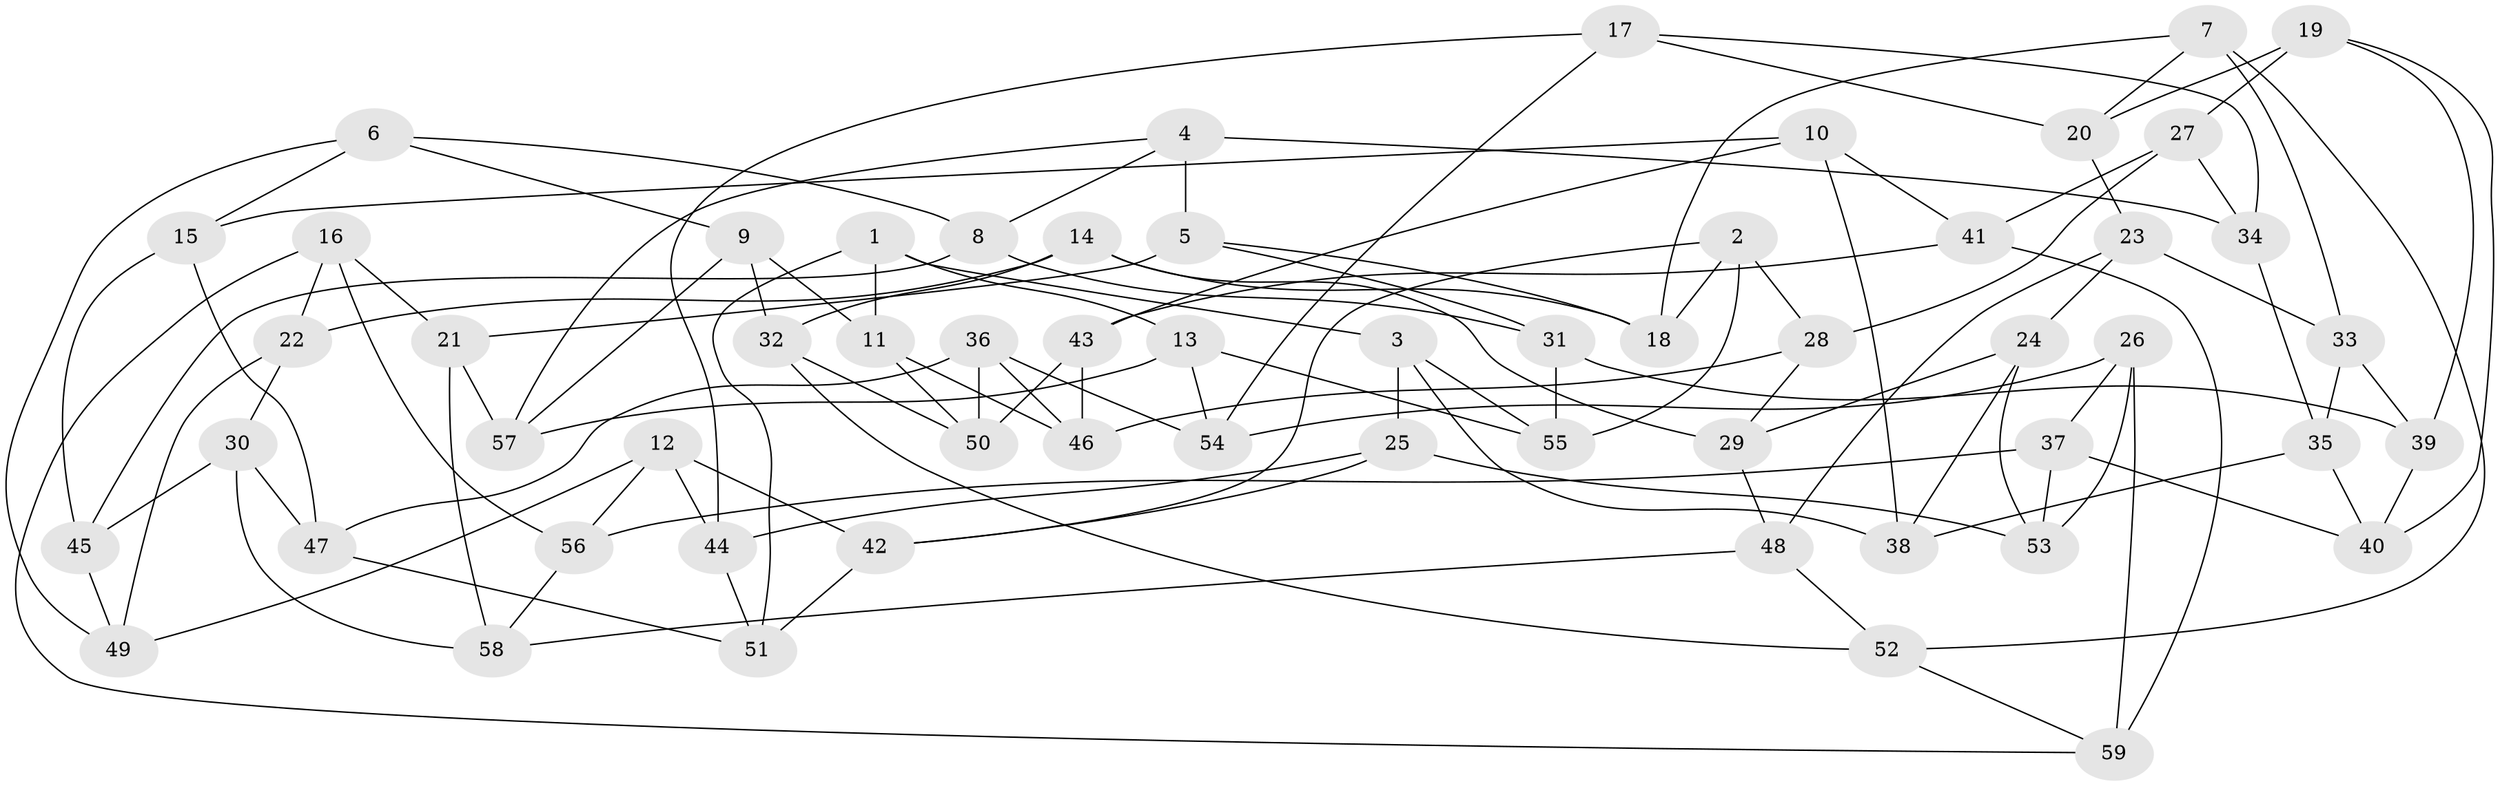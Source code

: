 // coarse degree distribution, {4: 0.4117647058823529, 2: 0.23529411764705882, 10: 0.058823529411764705, 8: 0.058823529411764705, 5: 0.11764705882352941, 6: 0.11764705882352941}
// Generated by graph-tools (version 1.1) at 2025/03/03/04/25 22:03:50]
// undirected, 59 vertices, 118 edges
graph export_dot {
graph [start="1"]
  node [color=gray90,style=filled];
  1;
  2;
  3;
  4;
  5;
  6;
  7;
  8;
  9;
  10;
  11;
  12;
  13;
  14;
  15;
  16;
  17;
  18;
  19;
  20;
  21;
  22;
  23;
  24;
  25;
  26;
  27;
  28;
  29;
  30;
  31;
  32;
  33;
  34;
  35;
  36;
  37;
  38;
  39;
  40;
  41;
  42;
  43;
  44;
  45;
  46;
  47;
  48;
  49;
  50;
  51;
  52;
  53;
  54;
  55;
  56;
  57;
  58;
  59;
  1 -- 13;
  1 -- 11;
  1 -- 3;
  1 -- 51;
  2 -- 18;
  2 -- 42;
  2 -- 28;
  2 -- 55;
  3 -- 55;
  3 -- 38;
  3 -- 25;
  4 -- 57;
  4 -- 5;
  4 -- 34;
  4 -- 8;
  5 -- 18;
  5 -- 31;
  5 -- 21;
  6 -- 15;
  6 -- 8;
  6 -- 49;
  6 -- 9;
  7 -- 52;
  7 -- 18;
  7 -- 33;
  7 -- 20;
  8 -- 45;
  8 -- 31;
  9 -- 57;
  9 -- 32;
  9 -- 11;
  10 -- 38;
  10 -- 43;
  10 -- 15;
  10 -- 41;
  11 -- 50;
  11 -- 46;
  12 -- 49;
  12 -- 44;
  12 -- 56;
  12 -- 42;
  13 -- 54;
  13 -- 55;
  13 -- 57;
  14 -- 22;
  14 -- 29;
  14 -- 32;
  14 -- 18;
  15 -- 47;
  15 -- 45;
  16 -- 56;
  16 -- 21;
  16 -- 22;
  16 -- 59;
  17 -- 54;
  17 -- 34;
  17 -- 20;
  17 -- 44;
  19 -- 27;
  19 -- 40;
  19 -- 20;
  19 -- 39;
  20 -- 23;
  21 -- 58;
  21 -- 57;
  22 -- 49;
  22 -- 30;
  23 -- 48;
  23 -- 33;
  23 -- 24;
  24 -- 38;
  24 -- 29;
  24 -- 53;
  25 -- 44;
  25 -- 53;
  25 -- 42;
  26 -- 37;
  26 -- 53;
  26 -- 54;
  26 -- 59;
  27 -- 41;
  27 -- 28;
  27 -- 34;
  28 -- 29;
  28 -- 46;
  29 -- 48;
  30 -- 58;
  30 -- 47;
  30 -- 45;
  31 -- 39;
  31 -- 55;
  32 -- 50;
  32 -- 52;
  33 -- 35;
  33 -- 39;
  34 -- 35;
  35 -- 40;
  35 -- 38;
  36 -- 50;
  36 -- 47;
  36 -- 54;
  36 -- 46;
  37 -- 56;
  37 -- 53;
  37 -- 40;
  39 -- 40;
  41 -- 59;
  41 -- 43;
  42 -- 51;
  43 -- 46;
  43 -- 50;
  44 -- 51;
  45 -- 49;
  47 -- 51;
  48 -- 52;
  48 -- 58;
  52 -- 59;
  56 -- 58;
}
